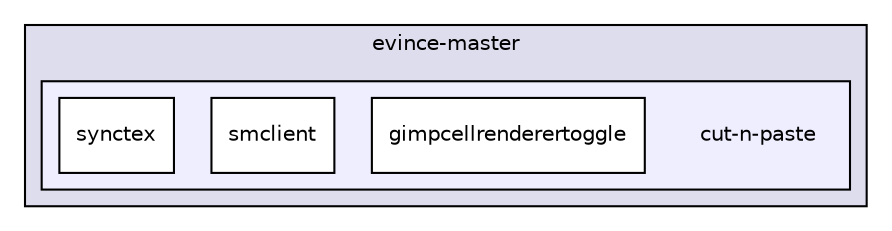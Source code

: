 digraph "evince-master/cut-n-paste" {
  compound=true
  node [ fontsize="10", fontname="Helvetica"];
  edge [ labelfontsize="10", labelfontname="Helvetica"];
  subgraph clusterdir_3280676015dea8927551146fc343f431 {
    graph [ bgcolor="#ddddee", pencolor="black", label="evince-master" fontname="Helvetica", fontsize="10", URL="dir_3280676015dea8927551146fc343f431.html"]
  subgraph clusterdir_66798fc8659e7daf0e5247fc7505c5a3 {
    graph [ bgcolor="#eeeeff", pencolor="black", label="" URL="dir_66798fc8659e7daf0e5247fc7505c5a3.html"];
    dir_66798fc8659e7daf0e5247fc7505c5a3 [shape=plaintext label="cut-n-paste"];
    dir_76ffd4dc0e831b112436fbc404ab1b1f [shape=box label="gimpcellrenderertoggle" color="black" fillcolor="white" style="filled" URL="dir_76ffd4dc0e831b112436fbc404ab1b1f.html"];
    dir_fad19fa22c20ef303bc712affc457b32 [shape=box label="smclient" color="black" fillcolor="white" style="filled" URL="dir_fad19fa22c20ef303bc712affc457b32.html"];
    dir_9a0eb316660ab3c7a56302ac61d2ed60 [shape=box label="synctex" color="black" fillcolor="white" style="filled" URL="dir_9a0eb316660ab3c7a56302ac61d2ed60.html"];
  }
  }
}
